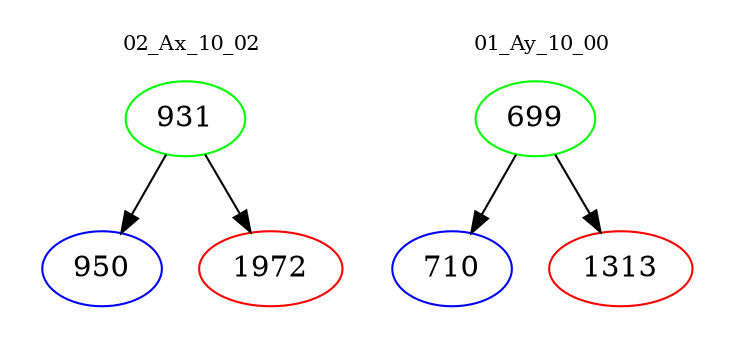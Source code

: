 digraph{
subgraph cluster_0 {
color = white
label = "02_Ax_10_02";
fontsize=10;
T0_931 [label="931", color="green"]
T0_931 -> T0_950 [color="black"]
T0_950 [label="950", color="blue"]
T0_931 -> T0_1972 [color="black"]
T0_1972 [label="1972", color="red"]
}
subgraph cluster_1 {
color = white
label = "01_Ay_10_00";
fontsize=10;
T1_699 [label="699", color="green"]
T1_699 -> T1_710 [color="black"]
T1_710 [label="710", color="blue"]
T1_699 -> T1_1313 [color="black"]
T1_1313 [label="1313", color="red"]
}
}
